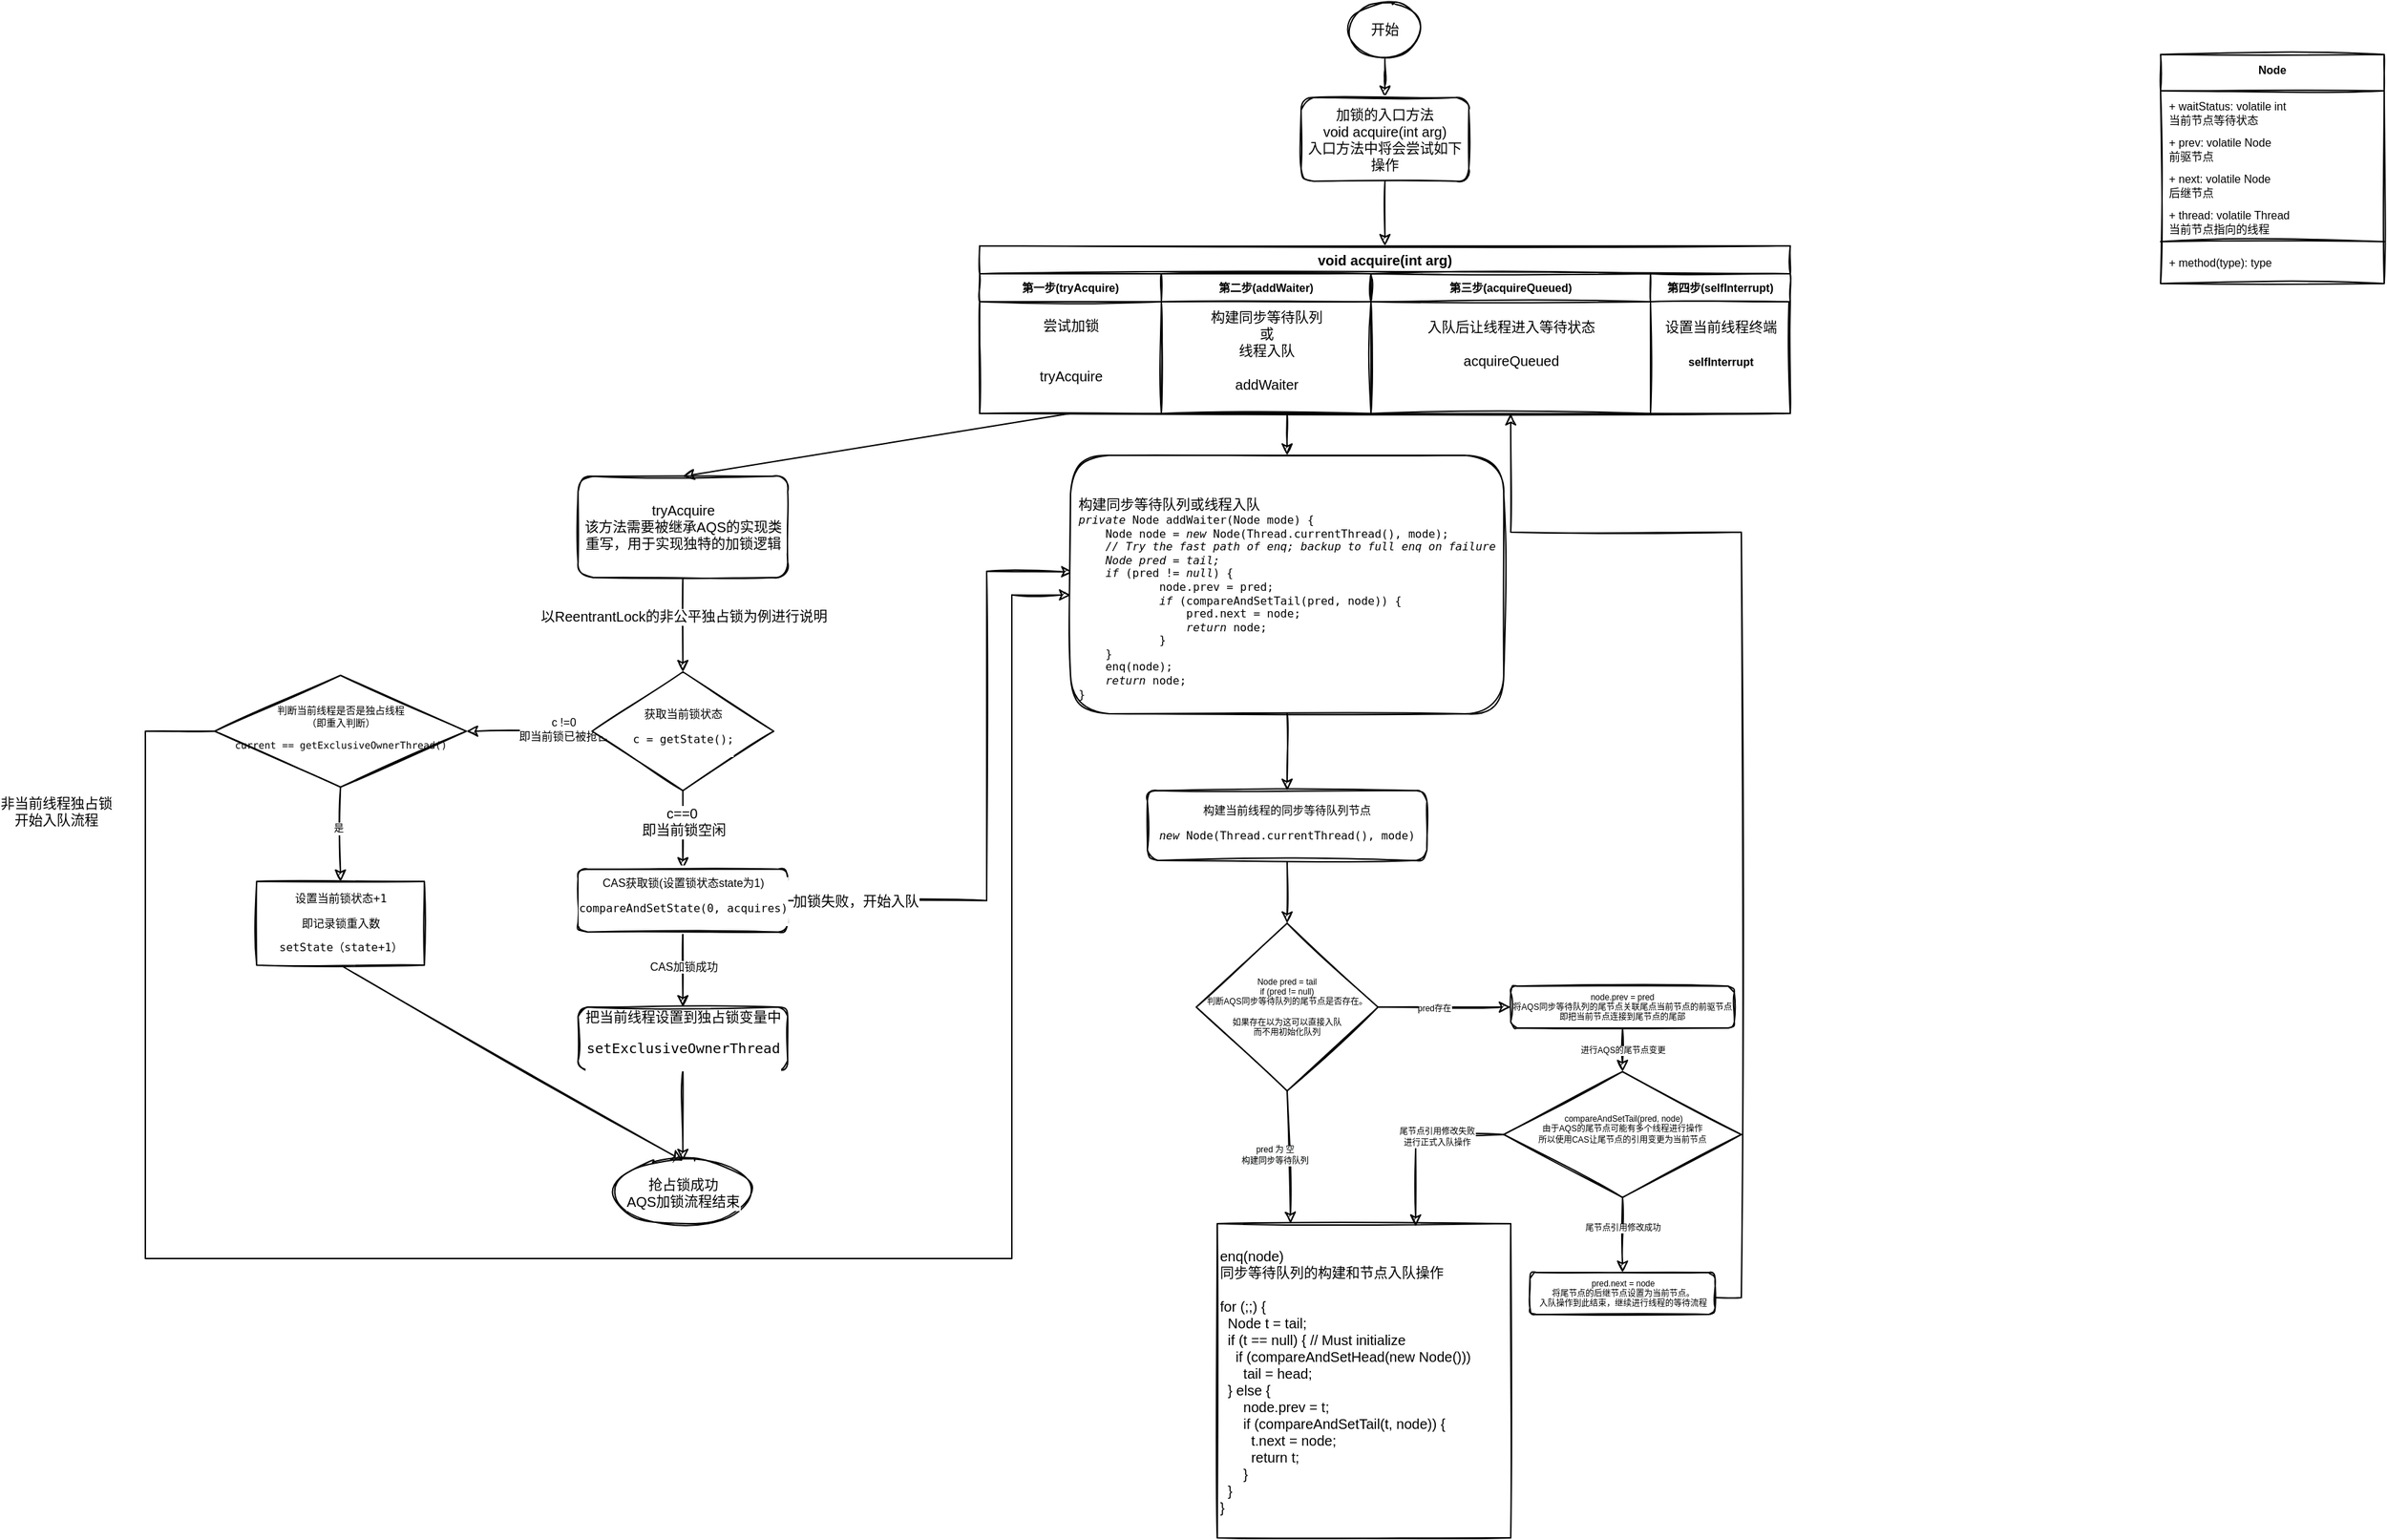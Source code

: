 <mxfile version="15.8.6" type="github">
  <diagram id="RYL5cWypOikXH2_Dbf32" name="第 1 页">
    <mxGraphModel dx="1831" dy="530" grid="1" gridSize="10" guides="1" tooltips="1" connect="1" arrows="1" fold="1" page="1" pageScale="1" pageWidth="850" pageHeight="1100" math="0" shadow="0">
      <root>
        <mxCell id="0" />
        <mxCell id="1" parent="0" />
        <mxCell id="EL-cUlbkvunCO3jdOVsM-3" value="" style="edgeStyle=orthogonalEdgeStyle;rounded=0;orthogonalLoop=1;jettySize=auto;html=1;labelBackgroundColor=#FFFFFF;fontColor=#000000;labelBorderColor=none;verticalAlign=middle;align=center;entryX=0.5;entryY=0;entryDx=0;entryDy=0;fontSize=10;sketch=1;" parent="1" source="EL-cUlbkvunCO3jdOVsM-1" target="EL-cUlbkvunCO3jdOVsM-72" edge="1">
          <mxGeometry relative="1" as="geometry">
            <mxPoint x="280" y="170" as="targetPoint" />
          </mxGeometry>
        </mxCell>
        <mxCell id="EL-cUlbkvunCO3jdOVsM-1" value="开始" style="ellipse;whiteSpace=wrap;html=1;labelBackgroundColor=#FFFFFF;fontColor=#000000;labelBorderColor=none;verticalAlign=middle;align=center;fontSize=10;sketch=1;" parent="1" vertex="1">
          <mxGeometry x="230" y="110" width="50" height="40" as="geometry" />
        </mxCell>
        <mxCell id="EL-cUlbkvunCO3jdOVsM-28" value="" style="rounded=0;orthogonalLoop=1;jettySize=auto;html=1;labelBackgroundColor=#FFFFFF;labelBorderColor=none;fontSize=10;fontColor=#000000;align=center;verticalAlign=middle;sketch=1;" parent="1" source="EL-cUlbkvunCO3jdOVsM-20" target="EL-cUlbkvunCO3jdOVsM-45" edge="1">
          <mxGeometry relative="1" as="geometry">
            <mxPoint x="747.65" y="161.254" as="targetPoint" />
          </mxGeometry>
        </mxCell>
        <mxCell id="EL-cUlbkvunCO3jdOVsM-29" value="以ReentrantLock的非公平独占锁为例进行说明" style="edgeLabel;html=1;align=center;verticalAlign=middle;resizable=0;points=[];fontSize=10;fontColor=#000000;sketch=1;" parent="EL-cUlbkvunCO3jdOVsM-28" vertex="1" connectable="0">
          <mxGeometry x="-0.215" y="1" relative="1" as="geometry">
            <mxPoint x="-1" y="1" as="offset" />
          </mxGeometry>
        </mxCell>
        <mxCell id="EL-cUlbkvunCO3jdOVsM-20" value="&lt;span style=&quot;text-align: left; font-size: 10px;&quot;&gt;tryAcquire&lt;br style=&quot;font-size: 10px;&quot;&gt;该方法需要被继承AQS的实现类重写，用于实现独特的加锁逻辑&lt;br style=&quot;font-size: 10px;&quot;&gt;&lt;/span&gt;" style="rounded=1;whiteSpace=wrap;html=1;labelBackgroundColor=#FFFFFF;labelBorderColor=none;fontSize=10;fontColor=#000000;strokeColor=default;align=center;verticalAlign=middle;sketch=1;" parent="1" vertex="1">
          <mxGeometry x="-322.35" y="450" width="150" height="72.5" as="geometry" />
        </mxCell>
        <mxCell id="EL-cUlbkvunCO3jdOVsM-23" style="rounded=0;orthogonalLoop=1;jettySize=auto;html=1;exitX=0.5;exitY=1;exitDx=0;exitDy=0;labelBackgroundColor=#FFFFFF;labelBorderColor=none;fontSize=10;fontColor=#000000;align=center;verticalAlign=middle;entryX=0.5;entryY=0;entryDx=0;entryDy=0;sketch=1;" parent="1" source="EL-cUlbkvunCO3jdOVsM-64" target="EL-cUlbkvunCO3jdOVsM-20" edge="1">
          <mxGeometry relative="1" as="geometry">
            <mxPoint x="410" y="205" as="sourcePoint" />
          </mxGeometry>
        </mxCell>
        <mxCell id="EL-cUlbkvunCO3jdOVsM-31" value="" style="edgeStyle=orthogonalEdgeStyle;rounded=0;orthogonalLoop=1;jettySize=auto;html=1;labelBackgroundColor=#FFFFFF;labelBorderColor=none;fontSize=10;fontColor=#000000;align=center;verticalAlign=middle;exitX=0.5;exitY=1;exitDx=0;exitDy=0;sketch=1;" parent="1" source="EL-cUlbkvunCO3jdOVsM-45" target="EL-cUlbkvunCO3jdOVsM-39" edge="1">
          <mxGeometry relative="1" as="geometry">
            <mxPoint x="207.65" y="576.88" as="sourcePoint" />
          </mxGeometry>
        </mxCell>
        <mxCell id="EL-cUlbkvunCO3jdOVsM-32" value="c==0&amp;nbsp;&lt;br&gt;即当前锁空闲" style="edgeLabel;html=1;align=center;verticalAlign=middle;resizable=0;points=[];fontSize=10;fontColor=#000000;labelBackgroundColor=#FFFFFF;sketch=1;" parent="EL-cUlbkvunCO3jdOVsM-31" vertex="1" connectable="0">
          <mxGeometry x="-0.282" relative="1" as="geometry">
            <mxPoint y="2" as="offset" />
          </mxGeometry>
        </mxCell>
        <mxCell id="EL-cUlbkvunCO3jdOVsM-43" value="" style="rounded=0;orthogonalLoop=1;jettySize=auto;html=1;labelBackgroundColor=#FFFFFF;labelBorderColor=none;fontSize=8;fontColor=#000000;align=center;verticalAlign=middle;exitX=0;exitY=0.5;exitDx=0;exitDy=0;entryX=1;entryY=0.5;entryDx=0;entryDy=0;sketch=1;" parent="1" source="EL-cUlbkvunCO3jdOVsM-45" target="EL-cUlbkvunCO3jdOVsM-46" edge="1">
          <mxGeometry relative="1" as="geometry">
            <mxPoint x="257.65" y="602.507" as="sourcePoint" />
            <mxPoint x="382.65" y="602.5" as="targetPoint" />
          </mxGeometry>
        </mxCell>
        <mxCell id="EL-cUlbkvunCO3jdOVsM-44" value="c !=0&lt;br&gt;即当前锁已被抢占" style="edgeLabel;html=1;align=center;verticalAlign=middle;resizable=0;points=[];fontSize=8;fontColor=#000000;sketch=1;" parent="EL-cUlbkvunCO3jdOVsM-43" vertex="1" connectable="0">
          <mxGeometry x="-0.254" y="-1" relative="1" as="geometry">
            <mxPoint x="13" y="-1" as="offset" />
          </mxGeometry>
        </mxCell>
        <mxCell id="EL-cUlbkvunCO3jdOVsM-36" value="" style="edgeStyle=none;rounded=0;orthogonalLoop=1;jettySize=auto;html=1;labelBackgroundColor=#FFFFFF;labelBorderColor=none;fontSize=10;fontColor=#000000;align=center;verticalAlign=middle;sketch=1;" parent="1" source="EL-cUlbkvunCO3jdOVsM-30" target="EL-cUlbkvunCO3jdOVsM-35" edge="1">
          <mxGeometry relative="1" as="geometry" />
        </mxCell>
        <mxCell id="EL-cUlbkvunCO3jdOVsM-30" value="&lt;font style=&quot;font-size: 10px;&quot;&gt;把当前线程设置到独占锁变量中&lt;br style=&quot;font-size: 10px;&quot;&gt;&lt;/font&gt;&lt;pre style=&quot;font-family: &amp;quot;dejavu sans mono&amp;quot;, monospace; font-size: 10px;&quot;&gt;&lt;span style=&quot;font-size: 10px;&quot;&gt;&lt;font style=&quot;font-size: 10px;&quot;&gt;setExclusiveOwnerThread&lt;/font&gt;&lt;/span&gt;&lt;/pre&gt;" style="whiteSpace=wrap;html=1;rounded=1;fontColor=#000000;labelBackgroundColor=#FFFFFF;fontSize=10;sketch=1;" parent="1" vertex="1">
          <mxGeometry x="-322.35" y="830" width="150" height="45" as="geometry" />
        </mxCell>
        <mxCell id="EL-cUlbkvunCO3jdOVsM-35" value="抢占锁成功&lt;br&gt;AQS加锁流程结束" style="ellipse;whiteSpace=wrap;html=1;rounded=1;fontSize=10;fontColor=#000000;labelBackgroundColor=#FFFFFF;sketch=1;" parent="1" vertex="1">
          <mxGeometry x="-297.35" y="940" width="100" height="45" as="geometry" />
        </mxCell>
        <mxCell id="EL-cUlbkvunCO3jdOVsM-41" style="edgeStyle=orthogonalEdgeStyle;rounded=0;orthogonalLoop=1;jettySize=auto;html=1;exitX=0.5;exitY=1;exitDx=0;exitDy=0;entryX=0.5;entryY=0;entryDx=0;entryDy=0;labelBackgroundColor=#FFFFFF;labelBorderColor=none;fontSize=8;fontColor=#000000;align=center;verticalAlign=middle;sketch=1;" parent="1" source="EL-cUlbkvunCO3jdOVsM-39" target="EL-cUlbkvunCO3jdOVsM-30" edge="1">
          <mxGeometry relative="1" as="geometry" />
        </mxCell>
        <mxCell id="EL-cUlbkvunCO3jdOVsM-53" value="CAS加锁成功" style="edgeLabel;html=1;align=center;verticalAlign=middle;resizable=0;points=[];fontSize=8;fontColor=#000000;sketch=1;" parent="EL-cUlbkvunCO3jdOVsM-41" vertex="1" connectable="0">
          <mxGeometry x="-0.297" relative="1" as="geometry">
            <mxPoint y="5" as="offset" />
          </mxGeometry>
        </mxCell>
        <mxCell id="EL-cUlbkvunCO3jdOVsM-75" style="edgeStyle=orthogonalEdgeStyle;rounded=0;jumpStyle=arc;jumpSize=12;orthogonalLoop=1;jettySize=auto;html=1;exitX=1;exitY=0.5;exitDx=0;exitDy=0;labelBackgroundColor=none;labelBorderColor=none;fontSize=10;fontColor=#000000;endArrow=classic;endFill=1;align=center;verticalAlign=middle;sketch=1;startArrow=none;startFill=0;entryX=0.006;entryY=0.451;entryDx=0;entryDy=0;entryPerimeter=0;" parent="1" source="EL-cUlbkvunCO3jdOVsM-39" target="o5k1iDuJcF4LbuBaIatf-5" edge="1">
          <mxGeometry relative="1" as="geometry">
            <mxPoint x="50" y="480" as="targetPoint" />
            <Array as="points">
              <mxPoint x="-30" y="754" />
              <mxPoint x="-30" y="518" />
              <mxPoint y="518" />
            </Array>
          </mxGeometry>
        </mxCell>
        <mxCell id="EL-cUlbkvunCO3jdOVsM-77" value="加锁失败，开始入队" style="edgeLabel;html=1;align=center;verticalAlign=middle;resizable=0;points=[];fontSize=10;fontColor=#000000;sketch=1;" parent="EL-cUlbkvunCO3jdOVsM-75" vertex="1" connectable="0">
          <mxGeometry x="-0.781" relative="1" as="geometry">
            <mxPoint as="offset" />
          </mxGeometry>
        </mxCell>
        <mxCell id="EL-cUlbkvunCO3jdOVsM-39" value="&lt;font style=&quot;font-size: 8px; background-color: rgb(255, 255, 255);&quot;&gt;CAS获取锁(设置锁状态state为1)&lt;br style=&quot;font-size: 8px;&quot;&gt;&lt;/font&gt;&lt;pre style=&quot;font-family: &amp;quot;dejavu sans mono&amp;quot;, monospace; font-size: 8px;&quot;&gt;&lt;font style=&quot;font-size: 8px; background-color: rgb(255, 255, 255);&quot;&gt;compareAndSetState(0, acquires)&lt;/font&gt;&lt;/pre&gt;" style="whiteSpace=wrap;html=1;rounded=1;fontColor=#000000;labelBackgroundColor=#FFFFFF;fontSize=8;sketch=1;" parent="1" vertex="1">
          <mxGeometry x="-322.35" y="731.25" width="150" height="45" as="geometry" />
        </mxCell>
        <mxCell id="EL-cUlbkvunCO3jdOVsM-45" value="&lt;font style=&quot;font-size: 8px&quot;&gt;获取当前锁状态&lt;br&gt;&lt;/font&gt;&lt;pre style=&quot;font-family: &amp;#34;dejavu sans mono&amp;#34; , monospace&quot;&gt;&lt;font style=&quot;font-size: 8px&quot;&gt;c = getState();&lt;/font&gt;&lt;/pre&gt;" style="rhombus;whiteSpace=wrap;html=1;labelBackgroundColor=#FFFFFF;labelBorderColor=none;fontSize=8;fontColor=#000000;strokeColor=default;align=center;verticalAlign=middle;sketch=1;" parent="1" vertex="1">
          <mxGeometry x="-312.35" y="590" width="130" height="85" as="geometry" />
        </mxCell>
        <mxCell id="EL-cUlbkvunCO3jdOVsM-50" value="" style="rounded=0;orthogonalLoop=1;jettySize=auto;html=1;labelBackgroundColor=none;labelBorderColor=none;fontSize=7;fontColor=#000000;align=center;verticalAlign=middle;exitX=0.5;exitY=1;exitDx=0;exitDy=0;sketch=1;" parent="1" source="EL-cUlbkvunCO3jdOVsM-46" target="EL-cUlbkvunCO3jdOVsM-49" edge="1">
          <mxGeometry relative="1" as="geometry" />
        </mxCell>
        <mxCell id="EL-cUlbkvunCO3jdOVsM-51" value="是" style="edgeLabel;html=1;align=center;verticalAlign=middle;resizable=0;points=[];fontSize=7;fontColor=#000000;sketch=1;" parent="EL-cUlbkvunCO3jdOVsM-50" vertex="1" connectable="0">
          <mxGeometry x="-0.124" y="-2" relative="1" as="geometry">
            <mxPoint as="offset" />
          </mxGeometry>
        </mxCell>
        <mxCell id="EL-cUlbkvunCO3jdOVsM-74" style="edgeStyle=orthogonalEdgeStyle;rounded=0;jumpStyle=arc;jumpSize=12;orthogonalLoop=1;jettySize=auto;html=1;exitX=0;exitY=0.5;exitDx=0;exitDy=0;labelBackgroundColor=none;labelBorderColor=none;fontSize=10;fontColor=#000000;endArrow=classic;endFill=1;align=center;verticalAlign=middle;sketch=1;entryX=0.001;entryY=0.54;entryDx=0;entryDy=0;entryPerimeter=0;" parent="1" source="EL-cUlbkvunCO3jdOVsM-46" target="o5k1iDuJcF4LbuBaIatf-5" edge="1">
          <mxGeometry relative="1" as="geometry">
            <Array as="points">
              <mxPoint x="-632" y="632" />
              <mxPoint x="-632" y="1010" />
              <mxPoint x="-12" y="1010" />
              <mxPoint x="-12" y="535" />
            </Array>
            <mxPoint x="90" y="480" as="targetPoint" />
          </mxGeometry>
        </mxCell>
        <mxCell id="EL-cUlbkvunCO3jdOVsM-76" value="非当前线程独占锁&lt;br&gt;开始入队流程" style="edgeLabel;html=1;align=center;verticalAlign=middle;resizable=0;points=[];fontSize=10;fontColor=#000000;sketch=1;" parent="EL-cUlbkvunCO3jdOVsM-74" vertex="1" connectable="0">
          <mxGeometry x="-0.241" y="1" relative="1" as="geometry">
            <mxPoint x="-231" y="-319" as="offset" />
          </mxGeometry>
        </mxCell>
        <mxCell id="EL-cUlbkvunCO3jdOVsM-46" value="&lt;font style=&quot;font-size: 7px&quot;&gt;判断当前线程是否是独占线程&lt;br&gt;（即重入判断）&lt;br&gt;&lt;/font&gt;&lt;pre style=&quot;font-family: &amp;#34;dejavu sans mono&amp;#34; , monospace ; font-size: 7px&quot;&gt;&lt;font style=&quot;font-size: 7px&quot;&gt;current == getExclusiveOwnerThread()&lt;/font&gt;&lt;/pre&gt;" style="rhombus;whiteSpace=wrap;html=1;labelBackgroundColor=none;labelBorderColor=none;fontSize=8;align=center;verticalAlign=middle;shadow=0;rounded=0;sketch=1;" parent="1" vertex="1">
          <mxGeometry x="-582.35" y="592.5" width="180" height="80" as="geometry" />
        </mxCell>
        <mxCell id="EL-cUlbkvunCO3jdOVsM-52" style="rounded=0;orthogonalLoop=1;jettySize=auto;html=1;exitX=0.5;exitY=1;exitDx=0;exitDy=0;labelBackgroundColor=none;labelBorderColor=none;fontSize=8;fontColor=#000000;align=center;verticalAlign=middle;entryX=0.5;entryY=0;entryDx=0;entryDy=0;sketch=1;" parent="1" source="EL-cUlbkvunCO3jdOVsM-49" target="EL-cUlbkvunCO3jdOVsM-35" edge="1">
          <mxGeometry relative="1" as="geometry" />
        </mxCell>
        <mxCell id="EL-cUlbkvunCO3jdOVsM-49" value="&lt;pre style=&quot;font-family: &amp;#34;dejavu sans mono&amp;#34; , monospace&quot;&gt;&lt;font style=&quot;font-size: 8px&quot;&gt;设置当前锁状态+1&lt;/font&gt;&lt;/pre&gt;&lt;pre style=&quot;font-family: &amp;#34;dejavu sans mono&amp;#34; , monospace&quot;&gt;即记录锁重入数&lt;/pre&gt;&lt;pre style=&quot;font-family: &amp;#34;dejavu sans mono&amp;#34; , monospace&quot;&gt;&lt;font style=&quot;font-size: 8px&quot;&gt;setState（state+1）&lt;/font&gt;&lt;/pre&gt;" style="whiteSpace=wrap;html=1;rounded=0;shadow=0;fontSize=8;sketch=1;" parent="1" vertex="1">
          <mxGeometry x="-552.35" y="740" width="120" height="60" as="geometry" />
        </mxCell>
        <mxCell id="EL-cUlbkvunCO3jdOVsM-63" value="void acquire(int arg)" style="swimlane;childLayout=stackLayout;resizeParent=1;resizeParentMax=0;startSize=20;rounded=0;shadow=0;labelBackgroundColor=none;labelBorderColor=none;fontSize=10;fontColor=#000000;strokeColor=default;align=center;verticalAlign=middle;sketch=1;" parent="1" vertex="1">
          <mxGeometry x="-35" y="285" width="580" height="120" as="geometry" />
        </mxCell>
        <mxCell id="EL-cUlbkvunCO3jdOVsM-64" value="第一步(tryAcquire)" style="swimlane;startSize=20;rounded=0;shadow=0;labelBackgroundColor=none;labelBorderColor=none;fontSize=8;fontColor=#000000;strokeColor=default;align=center;verticalAlign=middle;sketch=1;" parent="EL-cUlbkvunCO3jdOVsM-63" vertex="1">
          <mxGeometry y="20" width="130" height="100" as="geometry">
            <mxRectangle y="20" width="30" height="110" as="alternateBounds" />
          </mxGeometry>
        </mxCell>
        <mxCell id="EL-cUlbkvunCO3jdOVsM-68" value="&lt;span style=&quot;font-size: 10px ; text-align: left ; background-color: rgb(255 , 255 , 255)&quot;&gt;尝试加锁&lt;br&gt;&lt;br&gt;&lt;br&gt;tryAcquire&lt;/span&gt;" style="text;html=1;align=center;verticalAlign=middle;resizable=0;points=[];autosize=1;strokeColor=none;fillColor=none;fontSize=8;fontColor=#000000;sketch=1;" parent="EL-cUlbkvunCO3jdOVsM-64" vertex="1">
          <mxGeometry x="35" y="30" width="60" height="50" as="geometry" />
        </mxCell>
        <mxCell id="EL-cUlbkvunCO3jdOVsM-65" value="第二步(addWaiter)" style="swimlane;startSize=20;rounded=0;shadow=0;labelBackgroundColor=none;labelBorderColor=none;fontSize=8;fontColor=#000000;strokeColor=default;align=center;verticalAlign=middle;sketch=1;" parent="EL-cUlbkvunCO3jdOVsM-63" vertex="1">
          <mxGeometry x="130" y="20" width="150" height="100" as="geometry">
            <mxRectangle x="130" y="20" width="30" height="110" as="alternateBounds" />
          </mxGeometry>
        </mxCell>
        <mxCell id="EL-cUlbkvunCO3jdOVsM-69" value="&lt;span style=&quot;font-size: 10px ; text-align: left ; background-color: rgb(255 , 255 , 255)&quot;&gt;构建同步等待队列&lt;br&gt;或&lt;br&gt;线程入队&lt;br&gt;&lt;br&gt;addWaiter&lt;/span&gt;" style="text;html=1;align=center;verticalAlign=middle;resizable=0;points=[];autosize=1;strokeColor=none;fillColor=none;fontSize=8;fontColor=#000000;sketch=1;" parent="EL-cUlbkvunCO3jdOVsM-65" vertex="1">
          <mxGeometry x="25" y="25" width="100" height="60" as="geometry" />
        </mxCell>
        <mxCell id="EL-cUlbkvunCO3jdOVsM-67" value="第三步(acquireQueued)" style="swimlane;startSize=20;rounded=0;shadow=0;labelBackgroundColor=none;labelBorderColor=none;fontSize=8;fontColor=#000000;strokeColor=default;align=center;verticalAlign=middle;sketch=1;" parent="EL-cUlbkvunCO3jdOVsM-63" vertex="1">
          <mxGeometry x="280" y="20" width="200" height="100" as="geometry">
            <mxRectangle x="280" y="20" width="30" height="100" as="alternateBounds" />
          </mxGeometry>
        </mxCell>
        <mxCell id="EL-cUlbkvunCO3jdOVsM-70" value="&lt;span style=&quot;font-size: 10px ; text-align: left ; background-color: rgb(255 , 255 , 255)&quot;&gt;入队后让线程进入等待状态&lt;br&gt;&lt;br&gt;acquireQueued&lt;/span&gt;" style="text;html=1;align=center;verticalAlign=middle;resizable=0;points=[];autosize=1;strokeColor=none;fillColor=none;fontSize=8;fontColor=#000000;sketch=1;" parent="EL-cUlbkvunCO3jdOVsM-67" vertex="1">
          <mxGeometry x="30" y="30" width="140" height="40" as="geometry" />
        </mxCell>
        <mxCell id="EL-cUlbkvunCO3jdOVsM-66" value="第四步(selfInterrupt)" style="swimlane;startSize=20;rounded=0;shadow=0;labelBackgroundColor=none;labelBorderColor=none;fontSize=8;fontColor=#000000;strokeColor=default;align=center;verticalAlign=middle;sketch=1;" parent="EL-cUlbkvunCO3jdOVsM-63" vertex="1">
          <mxGeometry x="480" y="20" width="100" height="100" as="geometry">
            <mxRectangle x="480" y="20" width="30" height="70" as="alternateBounds" />
          </mxGeometry>
        </mxCell>
        <mxCell id="EL-cUlbkvunCO3jdOVsM-71" value="&lt;span style=&quot;text-align: left ; background-color: rgb(255 , 255 , 255)&quot;&gt;设置当前线程终端&lt;br&gt;&lt;br&gt;&lt;/span&gt;&lt;span style=&quot;font-size: 8px ; font-weight: 700&quot;&gt;selfInterrupt&lt;/span&gt;&lt;span style=&quot;text-align: left ; background-color: rgb(255 , 255 , 255)&quot;&gt;&lt;br&gt;&lt;/span&gt;" style="text;html=1;align=center;verticalAlign=middle;resizable=0;points=[];autosize=1;strokeColor=none;fillColor=none;fontSize=10;fontColor=#000000;sketch=1;" parent="EL-cUlbkvunCO3jdOVsM-66" vertex="1">
          <mxGeometry y="30" width="100" height="40" as="geometry" />
        </mxCell>
        <mxCell id="EL-cUlbkvunCO3jdOVsM-73" style="edgeStyle=orthogonalEdgeStyle;rounded=0;jumpStyle=arc;jumpSize=12;orthogonalLoop=1;jettySize=auto;html=1;exitX=0.5;exitY=1;exitDx=0;exitDy=0;entryX=0.5;entryY=0;entryDx=0;entryDy=0;labelBackgroundColor=none;labelBorderColor=none;fontSize=10;fontColor=#000000;endArrow=classic;endFill=1;align=center;verticalAlign=middle;sketch=1;" parent="1" source="EL-cUlbkvunCO3jdOVsM-72" target="EL-cUlbkvunCO3jdOVsM-63" edge="1">
          <mxGeometry relative="1" as="geometry" />
        </mxCell>
        <mxCell id="EL-cUlbkvunCO3jdOVsM-72" value="&lt;span style=&quot;background-color: rgb(255 , 255 , 255)&quot;&gt;加锁的入口方法&lt;/span&gt;&lt;br style=&quot;padding: 0px ; margin: 0px&quot;&gt;&lt;span style=&quot;background-color: rgb(255 , 255 , 255)&quot;&gt;void acquire(int arg)&lt;/span&gt;&lt;br style=&quot;padding: 0px ; margin: 0px&quot;&gt;&lt;span style=&quot;background-color: rgb(255 , 255 , 255)&quot;&gt;入口方法中将会尝试如下操作&lt;/span&gt;" style="rounded=1;whiteSpace=wrap;html=1;shadow=0;labelBackgroundColor=none;labelBorderColor=none;fontSize=10;fontColor=#000000;strokeColor=default;align=center;verticalAlign=middle;sketch=1;" parent="1" vertex="1">
          <mxGeometry x="195" y="178.75" width="120" height="60" as="geometry" />
        </mxCell>
        <mxCell id="o5k1iDuJcF4LbuBaIatf-17" style="edgeStyle=orthogonalEdgeStyle;rounded=0;sketch=1;orthogonalLoop=1;jettySize=auto;html=1;exitX=0.5;exitY=1;exitDx=0;exitDy=0;entryX=0.5;entryY=0;entryDx=0;entryDy=0;fontSize=8;fontColor=#000000;startArrow=none;startFill=0;endArrow=classic;endFill=1;" edge="1" parent="1" source="o5k1iDuJcF4LbuBaIatf-3" target="o5k1iDuJcF4LbuBaIatf-18">
          <mxGeometry relative="1" as="geometry">
            <mxPoint x="140" y="812.5" as="targetPoint" />
          </mxGeometry>
        </mxCell>
        <mxCell id="o5k1iDuJcF4LbuBaIatf-3" value="&lt;font style=&quot;font-size: 8px ; background-color: rgb(255 , 255 , 255)&quot;&gt;构建当前线程的同步等待队列节点&lt;br&gt;&lt;pre style=&quot;font-family: &amp;#34;dejavu sans mono&amp;#34; , monospace&quot;&gt;&lt;span style=&quot;font-style: italic&quot;&gt;new &lt;/span&gt;Node(Thread.currentThread(), mode)&lt;/pre&gt;&lt;/font&gt;" style="rounded=1;whiteSpace=wrap;html=1;sketch=1;" vertex="1" parent="1">
          <mxGeometry x="85" y="675" width="200" height="50" as="geometry" />
        </mxCell>
        <mxCell id="o5k1iDuJcF4LbuBaIatf-4" style="edgeStyle=orthogonalEdgeStyle;rounded=0;orthogonalLoop=1;jettySize=auto;html=1;exitX=0.5;exitY=1;exitDx=0;exitDy=0;entryX=0.5;entryY=0;entryDx=0;entryDy=0;sketch=1;" edge="1" parent="1" source="EL-cUlbkvunCO3jdOVsM-65" target="o5k1iDuJcF4LbuBaIatf-5">
          <mxGeometry relative="1" as="geometry" />
        </mxCell>
        <mxCell id="o5k1iDuJcF4LbuBaIatf-6" style="edgeStyle=orthogonalEdgeStyle;rounded=0;sketch=1;orthogonalLoop=1;jettySize=auto;html=1;exitX=0.5;exitY=1;exitDx=0;exitDy=0;entryX=0.5;entryY=0;entryDx=0;entryDy=0;fontSize=10;" edge="1" parent="1" source="o5k1iDuJcF4LbuBaIatf-5" target="o5k1iDuJcF4LbuBaIatf-3">
          <mxGeometry relative="1" as="geometry" />
        </mxCell>
        <mxCell id="o5k1iDuJcF4LbuBaIatf-5" value="&lt;pre style=&quot;font-family: &amp;#34;dejavu sans mono&amp;#34; , monospace ; font-size: 8px&quot;&gt;&lt;div style=&quot;text-align: justify&quot;&gt;&lt;span style=&quot;font-style: italic&quot;&gt;&lt;br&gt;&lt;/span&gt;&lt;/div&gt;&lt;div style=&quot;text-align: justify&quot;&gt;&lt;span style=&quot;font-style: italic&quot;&gt;&lt;br&gt;&lt;/span&gt;&lt;/div&gt;&lt;div style=&quot;text-align: justify&quot;&gt;&lt;span style=&quot;font-family: &amp;#34;helvetica&amp;#34; ; font-size: 10px ; text-align: left ; background-color: rgb(255 , 255 , 255)&quot;&gt;构建同步等待队列&lt;/span&gt;&lt;span style=&quot;font-family: &amp;#34;helvetica&amp;#34; ; font-size: 10px ; text-align: left ; background-color: rgb(255 , 255 , 255)&quot;&gt;或&lt;/span&gt;&lt;span style=&quot;font-family: &amp;#34;helvetica&amp;#34; ; font-size: 10px ; text-align: left ; background-color: rgb(255 , 255 , 255)&quot;&gt;线程入队&lt;/span&gt;&lt;span style=&quot;font-style: italic&quot;&gt;&lt;br&gt;&lt;/span&gt;&lt;/div&gt;&lt;div style=&quot;text-align: justify&quot;&gt;&lt;span style=&quot;font-style: italic&quot;&gt;private &lt;/span&gt;&lt;span style=&quot;background-color: rgb(255 , 255 , 255)&quot;&gt;Node addWaiter(Node mode) {&lt;/span&gt;&lt;/div&gt;&lt;span style=&quot;background-color: rgb(255 , 255 , 255)&quot;&gt;&lt;div style=&quot;text-align: justify&quot;&gt;&lt;span&gt;&amp;nbsp; &amp;nbsp; Node node = &lt;/span&gt;&lt;span style=&quot;font-style: italic&quot;&gt;new &lt;/span&gt;&lt;span&gt;Node(Thread.currentThread(), mode);&lt;/span&gt;&lt;/div&gt;&lt;div style=&quot;text-align: justify&quot;&gt;&lt;span&gt;    &lt;/span&gt;&lt;span style=&quot;font-style: italic&quot;&gt;// Try the fast path of enq; backup to full enq on failure&lt;/span&gt;&lt;/div&gt;&lt;span style=&quot;font-style: italic&quot;&gt;&lt;div style=&quot;text-align: justify&quot;&gt;&lt;span&gt;&amp;nbsp; &amp;nbsp; Node pred = tail;&lt;/span&gt;&lt;/div&gt;&lt;/span&gt;&lt;div style=&quot;text-align: justify&quot;&gt;&lt;span&gt;&lt;/span&gt;&lt;span style=&quot;font-style: italic&quot;&gt;&amp;nbsp; &amp;nbsp; if &lt;/span&gt;&lt;span&gt;(pred != &lt;/span&gt;&lt;span style=&quot;font-style: italic&quot;&gt;null&lt;/span&gt;&lt;span&gt;) {&lt;/span&gt;&lt;/div&gt;&lt;div style=&quot;text-align: justify&quot;&gt;&lt;span&gt;&amp;nbsp; &amp;nbsp; &amp;nbsp; &amp;nbsp; &amp;nbsp; &amp;nbsp; node.prev = pred;&lt;/span&gt;&lt;/div&gt;&lt;div style=&quot;text-align: justify&quot;&gt;&lt;span&gt;&lt;/span&gt;&lt;span style=&quot;font-style: italic&quot;&gt;&amp;nbsp; &amp;nbsp; &amp;nbsp; &amp;nbsp; &amp;nbsp; &amp;nbsp; if &lt;/span&gt;&lt;span&gt;(compareAndSetTail(pred, node)) {&lt;/span&gt;&lt;/div&gt;&lt;div style=&quot;text-align: justify&quot;&gt;&lt;span&gt;&amp;nbsp; &amp;nbsp; &amp;nbsp; &amp;nbsp; &amp;nbsp; &amp;nbsp; &amp;nbsp; &amp;nbsp; pred.next = node;&lt;/span&gt;&lt;/div&gt;&lt;div style=&quot;text-align: justify&quot;&gt;&lt;span&gt;&lt;/span&gt;&lt;span style=&quot;font-style: italic&quot;&gt;&amp;nbsp; &amp;nbsp; &amp;nbsp; &amp;nbsp; &amp;nbsp; &amp;nbsp; &amp;nbsp; &amp;nbsp; return &lt;/span&gt;&lt;span&gt;node;&lt;/span&gt;&lt;/div&gt;&lt;div style=&quot;text-align: justify&quot;&gt;&lt;span&gt;&amp;nbsp; &amp;nbsp; &amp;nbsp; &amp;nbsp; &amp;nbsp; &amp;nbsp; }&lt;/span&gt;&lt;/div&gt;&lt;div style=&quot;text-align: justify&quot;&gt;&lt;span&gt;&amp;nbsp; &amp;nbsp; }&lt;/span&gt;&lt;/div&gt;&lt;div style=&quot;text-align: justify&quot;&gt;&lt;span&gt;&amp;nbsp; &amp;nbsp; enq(node);&lt;/span&gt;&lt;/div&gt;&lt;div style=&quot;text-align: justify&quot;&gt;&lt;span&gt;&lt;/span&gt;&lt;span style=&quot;font-style: italic&quot;&gt;&amp;nbsp; &amp;nbsp; return &lt;/span&gt;&lt;span&gt;node;&lt;/span&gt;&lt;/div&gt;&lt;div style=&quot;text-align: justify&quot;&gt;&lt;span&gt;}&lt;/span&gt;&lt;/div&gt;&lt;/span&gt;&lt;/pre&gt;" style="rounded=1;whiteSpace=wrap;html=1;sketch=1;" vertex="1" parent="1">
          <mxGeometry x="30" y="435" width="310" height="185" as="geometry" />
        </mxCell>
        <mxCell id="o5k1iDuJcF4LbuBaIatf-7" value="Node" style="swimlane;fontStyle=1;align=center;verticalAlign=top;childLayout=stackLayout;horizontal=1;startSize=26;horizontalStack=0;resizeParent=1;resizeParentMax=0;resizeLast=0;collapsible=1;marginBottom=0;labelBackgroundColor=#FFFFFF;sketch=1;fontSize=8;fontColor=#000000;" vertex="1" parent="1">
          <mxGeometry x="810" y="148" width="160" height="164" as="geometry" />
        </mxCell>
        <mxCell id="o5k1iDuJcF4LbuBaIatf-8" value="+ waitStatus: volatile int  &#xa;当前节点等待状态" style="text;strokeColor=none;fillColor=none;align=left;verticalAlign=top;spacingLeft=4;spacingRight=4;overflow=hidden;rotatable=0;points=[[0,0.5],[1,0.5]];portConstraint=eastwest;labelBackgroundColor=#FFFFFF;sketch=1;fontSize=8;fontColor=#000000;" vertex="1" parent="o5k1iDuJcF4LbuBaIatf-7">
          <mxGeometry y="26" width="160" height="26" as="geometry" />
        </mxCell>
        <mxCell id="o5k1iDuJcF4LbuBaIatf-12" value="+ prev: volatile Node&#xa;前驱节点" style="text;strokeColor=none;fillColor=none;align=left;verticalAlign=top;spacingLeft=4;spacingRight=4;overflow=hidden;rotatable=0;points=[[0,0.5],[1,0.5]];portConstraint=eastwest;labelBackgroundColor=#FFFFFF;sketch=1;fontSize=8;fontColor=#000000;" vertex="1" parent="o5k1iDuJcF4LbuBaIatf-7">
          <mxGeometry y="52" width="160" height="26" as="geometry" />
        </mxCell>
        <mxCell id="o5k1iDuJcF4LbuBaIatf-13" value="+ next: volatile Node&#xa;后继节点" style="text;strokeColor=none;fillColor=none;align=left;verticalAlign=top;spacingLeft=4;spacingRight=4;overflow=hidden;rotatable=0;points=[[0,0.5],[1,0.5]];portConstraint=eastwest;labelBackgroundColor=#FFFFFF;sketch=1;fontSize=8;fontColor=#000000;" vertex="1" parent="o5k1iDuJcF4LbuBaIatf-7">
          <mxGeometry y="78" width="160" height="26" as="geometry" />
        </mxCell>
        <mxCell id="o5k1iDuJcF4LbuBaIatf-15" value="+ thread: volatile Thread&#xa;当前节点指向的线程" style="text;strokeColor=none;fillColor=none;align=left;verticalAlign=top;spacingLeft=4;spacingRight=4;overflow=hidden;rotatable=0;points=[[0,0.5],[1,0.5]];portConstraint=eastwest;labelBackgroundColor=#FFFFFF;sketch=1;fontSize=8;fontColor=#000000;" vertex="1" parent="o5k1iDuJcF4LbuBaIatf-7">
          <mxGeometry y="104" width="160" height="26" as="geometry" />
        </mxCell>
        <mxCell id="o5k1iDuJcF4LbuBaIatf-9" value="" style="line;strokeWidth=1;fillColor=none;align=left;verticalAlign=middle;spacingTop=-1;spacingLeft=3;spacingRight=3;rotatable=0;labelPosition=right;points=[];portConstraint=eastwest;labelBackgroundColor=#FFFFFF;sketch=1;fontSize=8;fontColor=#000000;" vertex="1" parent="o5k1iDuJcF4LbuBaIatf-7">
          <mxGeometry y="130" width="160" height="8" as="geometry" />
        </mxCell>
        <mxCell id="o5k1iDuJcF4LbuBaIatf-10" value="+ method(type): type" style="text;strokeColor=none;fillColor=none;align=left;verticalAlign=top;spacingLeft=4;spacingRight=4;overflow=hidden;rotatable=0;points=[[0,0.5],[1,0.5]];portConstraint=eastwest;labelBackgroundColor=#FFFFFF;sketch=1;fontSize=8;fontColor=#000000;" vertex="1" parent="o5k1iDuJcF4LbuBaIatf-7">
          <mxGeometry y="138" width="160" height="26" as="geometry" />
        </mxCell>
        <mxCell id="o5k1iDuJcF4LbuBaIatf-20" value="" style="rounded=0;sketch=1;orthogonalLoop=1;jettySize=auto;html=1;fontSize=6;fontColor=#000000;startArrow=none;startFill=0;endArrow=classic;endFill=1;entryX=0.25;entryY=0;entryDx=0;entryDy=0;exitX=0.5;exitY=1;exitDx=0;exitDy=0;" edge="1" parent="1" source="o5k1iDuJcF4LbuBaIatf-18" target="o5k1iDuJcF4LbuBaIatf-19">
          <mxGeometry relative="1" as="geometry">
            <mxPoint x="165" y="1000" as="targetPoint" />
          </mxGeometry>
        </mxCell>
        <mxCell id="o5k1iDuJcF4LbuBaIatf-21" value="&lt;span style=&quot;background-color: rgb(248 , 249 , 250)&quot;&gt;pred 为 空&lt;br&gt;构建同步等待队列&lt;br&gt;&lt;/span&gt;" style="edgeLabel;html=1;align=center;verticalAlign=middle;resizable=0;points=[];fontSize=6;fontColor=#000000;" vertex="1" connectable="0" parent="o5k1iDuJcF4LbuBaIatf-20">
          <mxGeometry x="-0.22" y="-1" relative="1" as="geometry">
            <mxPoint x="-9" y="9" as="offset" />
          </mxGeometry>
        </mxCell>
        <mxCell id="o5k1iDuJcF4LbuBaIatf-23" value="" style="edgeStyle=orthogonalEdgeStyle;rounded=0;sketch=1;orthogonalLoop=1;jettySize=auto;html=1;fontSize=6;fontColor=#000000;startArrow=none;startFill=0;endArrow=classic;endFill=1;entryX=0;entryY=0.5;entryDx=0;entryDy=0;" edge="1" parent="1" source="o5k1iDuJcF4LbuBaIatf-18" target="o5k1iDuJcF4LbuBaIatf-27">
          <mxGeometry relative="1" as="geometry">
            <mxPoint x="365" y="830" as="targetPoint" />
          </mxGeometry>
        </mxCell>
        <mxCell id="o5k1iDuJcF4LbuBaIatf-25" value="pred存在" style="edgeLabel;html=1;align=center;verticalAlign=middle;resizable=0;points=[];fontSize=6;fontColor=#000000;" vertex="1" connectable="0" parent="o5k1iDuJcF4LbuBaIatf-23">
          <mxGeometry x="-0.159" y="-1" relative="1" as="geometry">
            <mxPoint as="offset" />
          </mxGeometry>
        </mxCell>
        <mxCell id="o5k1iDuJcF4LbuBaIatf-18" value="Node pred = tail&#xa;if (pred != null)&#xa;判断AQS同步等待队列的尾节点是否存在。&#xa;&#xa;如果存在以为这可以直接入队&#xa;而不用初始化队列" style="rhombus;whiteSpace=wrap;labelBackgroundColor=none;sketch=1;fontSize=6;fontColor=#000000;verticalAlign=middle;spacing=2;labelPosition=center;verticalLabelPosition=middle;align=center;noLabel=0;double=0;container=1;" vertex="1" parent="1">
          <mxGeometry x="120" y="770" width="130" height="120" as="geometry">
            <mxRectangle x="105" y="580" width="150" height="50" as="alternateBounds" />
          </mxGeometry>
        </mxCell>
        <mxCell id="o5k1iDuJcF4LbuBaIatf-19" value="enq(node)&#xa;同步等待队列的构建和节点入队操作&#xa;&#xa;for (;;) {&#xa;  Node t = tail;&#xa;  if (t == null) { // Must initialize&#xa;    if (compareAndSetHead(new Node()))&#xa;      tail = head;&#xa;  } else {&#xa;      node.prev = t;&#xa;      if (compareAndSetTail(t, node)) {&#xa;        t.next = node;&#xa;        return t;&#xa;      }&#xa;  }&#xa;}" style="whiteSpace=wrap;fontSize=10;fontColor=#000000;spacing=2;sketch=1;align=left;" vertex="1" parent="1">
          <mxGeometry x="135" y="985" width="210" height="225" as="geometry" />
        </mxCell>
        <mxCell id="o5k1iDuJcF4LbuBaIatf-28" value="进行AQS的尾节点变更" style="edgeStyle=orthogonalEdgeStyle;rounded=0;sketch=1;orthogonalLoop=1;jettySize=auto;html=1;exitX=0.5;exitY=1;exitDx=0;exitDy=0;entryX=0.5;entryY=0;entryDx=0;entryDy=0;fontSize=6;fontColor=#000000;startArrow=none;startFill=0;endArrow=classic;endFill=1;" edge="1" parent="1" source="o5k1iDuJcF4LbuBaIatf-27" target="o5k1iDuJcF4LbuBaIatf-31">
          <mxGeometry relative="1" as="geometry">
            <mxPoint x="425" y="890" as="targetPoint" />
          </mxGeometry>
        </mxCell>
        <mxCell id="o5k1iDuJcF4LbuBaIatf-27" value="node.prev = pred&#xa;将AQS同步等待队列的尾节点关联尾点当前节点的前驱节点&#xa;即把当前节点连接到尾节点的尾部" style="rounded=1;whiteSpace=wrap;labelBackgroundColor=none;sketch=1;fontSize=6;fontColor=#000000;" vertex="1" parent="1">
          <mxGeometry x="345" y="815" width="160" height="30" as="geometry" />
        </mxCell>
        <mxCell id="o5k1iDuJcF4LbuBaIatf-33" value="" style="edgeStyle=orthogonalEdgeStyle;rounded=0;sketch=1;orthogonalLoop=1;jettySize=auto;html=1;fontSize=6;fontColor=#000000;startArrow=none;startFill=0;endArrow=classic;endFill=1;entryX=0.5;entryY=0;entryDx=0;entryDy=0;" edge="1" parent="1" source="o5k1iDuJcF4LbuBaIatf-31" target="o5k1iDuJcF4LbuBaIatf-35">
          <mxGeometry relative="1" as="geometry">
            <mxPoint x="425" y="1061.25" as="targetPoint" />
          </mxGeometry>
        </mxCell>
        <mxCell id="o5k1iDuJcF4LbuBaIatf-34" value="尾节点引用修改成功" style="edgeLabel;html=1;align=center;verticalAlign=middle;resizable=0;points=[];fontSize=6;fontColor=#000000;" vertex="1" connectable="0" parent="o5k1iDuJcF4LbuBaIatf-33">
          <mxGeometry x="-0.217" relative="1" as="geometry">
            <mxPoint as="offset" />
          </mxGeometry>
        </mxCell>
        <mxCell id="o5k1iDuJcF4LbuBaIatf-37" style="edgeStyle=orthogonalEdgeStyle;rounded=0;sketch=1;orthogonalLoop=1;jettySize=auto;html=1;exitX=0;exitY=0.5;exitDx=0;exitDy=0;entryX=0.676;entryY=0.009;entryDx=0;entryDy=0;entryPerimeter=0;fontSize=6;fontColor=#000000;startArrow=none;startFill=0;endArrow=classic;endFill=1;" edge="1" parent="1" source="o5k1iDuJcF4LbuBaIatf-31" target="o5k1iDuJcF4LbuBaIatf-19">
          <mxGeometry relative="1" as="geometry" />
        </mxCell>
        <mxCell id="o5k1iDuJcF4LbuBaIatf-38" value="尾节点引用修改失败&lt;br&gt;进行正式入队操作" style="edgeLabel;html=1;align=center;verticalAlign=middle;resizable=0;points=[];fontSize=6;fontColor=#000000;" vertex="1" connectable="0" parent="o5k1iDuJcF4LbuBaIatf-37">
          <mxGeometry x="-0.254" y="1" relative="1" as="geometry">
            <mxPoint as="offset" />
          </mxGeometry>
        </mxCell>
        <mxCell id="o5k1iDuJcF4LbuBaIatf-31" value="&amp;nbsp;compareAndSetTail(pred, node)&lt;br style=&quot;padding: 0px ; margin: 0px&quot;&gt;由于AQS的尾节点可能有多个线程进行操作&lt;br&gt;所以使用CAS让尾节点的引用变更为当前节点&lt;div style=&quot;padding: 0px ; margin: 0px&quot;&gt;&lt;br style=&quot;padding: 0px ; margin: 0px&quot;&gt;&lt;/div&gt;" style="rhombus;whiteSpace=wrap;html=1;labelBackgroundColor=none;sketch=1;fontSize=6;fontColor=#000000;" vertex="1" parent="1">
          <mxGeometry x="340" y="876.25" width="170" height="90" as="geometry" />
        </mxCell>
        <mxCell id="o5k1iDuJcF4LbuBaIatf-36" style="edgeStyle=orthogonalEdgeStyle;rounded=0;sketch=1;orthogonalLoop=1;jettySize=auto;html=1;exitX=1;exitY=0.5;exitDx=0;exitDy=0;entryX=0.5;entryY=1;entryDx=0;entryDy=0;fontSize=6;fontColor=#000000;startArrow=none;startFill=0;endArrow=classic;endFill=1;" edge="1" parent="1" source="o5k1iDuJcF4LbuBaIatf-35" target="EL-cUlbkvunCO3jdOVsM-67">
          <mxGeometry relative="1" as="geometry">
            <Array as="points">
              <mxPoint x="510" y="1038" />
              <mxPoint x="510" y="490" />
              <mxPoint x="345" y="490" />
            </Array>
          </mxGeometry>
        </mxCell>
        <mxCell id="o5k1iDuJcF4LbuBaIatf-35" value="pred.next = node&#xa;将尾节点的后继节点设置为当前节点。&#xa;入队操作到此结束，继续进行线程的等待流程" style="rounded=1;whiteSpace=wrap;labelBackgroundColor=none;sketch=1;fontSize=6;fontColor=#000000;" vertex="1" parent="1">
          <mxGeometry x="358.75" y="1020" width="132.5" height="30" as="geometry" />
        </mxCell>
      </root>
    </mxGraphModel>
  </diagram>
</mxfile>
